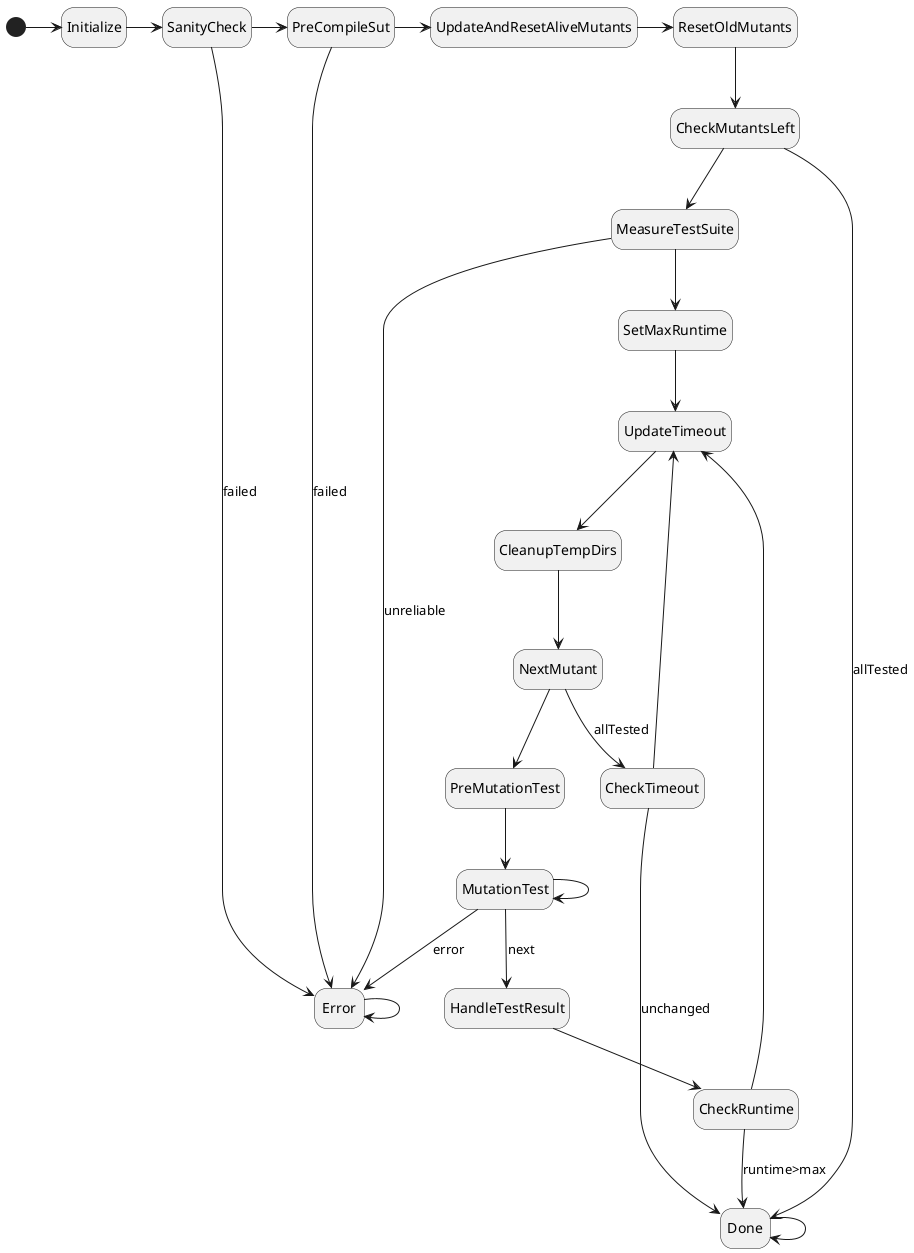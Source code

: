 @startuml
hide empty description

[*] -> Initialize

Initialize -> SanityCheck

SanityCheck --> Error : failed
SanityCheck -> PreCompileSut

PreCompileSut --> Error : failed
PreCompileSut -> UpdateAndResetAliveMutants

UpdateAndResetAliveMutants -> ResetOldMutants

ResetOldMutants --> CheckMutantsLeft

UpdateTimeout --> CleanupTempDirs

CleanupTempDirs --> NextMutant

CheckMutantsLeft --> Done : allTested
CheckMutantsLeft --> MeasureTestSuite

MeasureTestSuite --> Error : unreliable
MeasureTestSuite --> SetMaxRuntime

SetMaxRuntime --> UpdateTimeout

CheckRuntime --> UpdateTimeout
CheckRuntime --> Done : runtime>max

NextMutant --> CheckTimeout : allTested
NextMutant --> PreMutationTest

PreMutationTest --> MutationTest

MutationTest --> HandleTestResult : next
MutationTest --> Error : error
MutationTest --> MutationTest

HandleTestResult --> CheckRuntime

CheckTimeout --> Done : unchanged
CheckTimeout --> UpdateTimeout

Done --> Done

Error --> Error
@enduml
